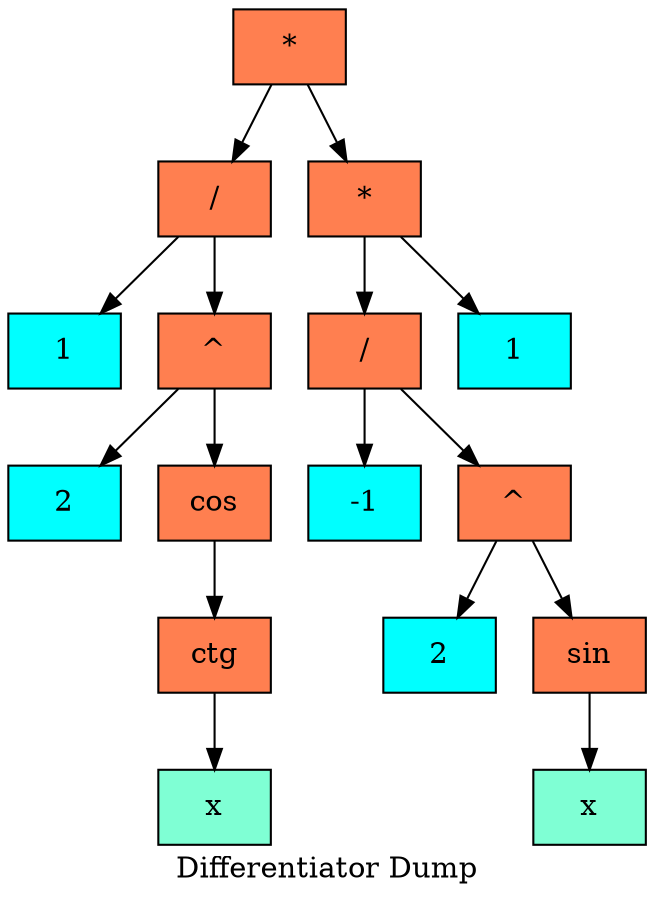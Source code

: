   digraph tree  {
  node[   shape     = "Mrecord",  style     = "filled",  fillcolor = "aqua",  fontcolor = "#000000",  margin    = "0.075"];
  rankdir   = "TB";

  label     = "Differentiator Dump";
"node3" [shape = "record", label = "{*}", fillcolor = "coral"]
"node4" [shape = "record", label = "{/}", fillcolor = "coral"]
"node5" [shape = "record", label = "{1}", fillcolor = "aqua"]
"node4" -> "node5"
"node6" [shape = "record", label = "{^}", fillcolor = "coral"]
"node7" [shape = "record", label = "{2}", fillcolor = "aqua"]
"node6" -> "node7"
"node8" [shape = "record", label = "{cos}", fillcolor = "coral"]
"node9" [shape = "record", label = "{ctg}", fillcolor = "coral"]
"node10" [shape = "record", label = "{x}", fillcolor = "aquamarine"]
"node9" -> "node10"
"node8" -> "node9"
"node6" -> "node8"
"node4" -> "node6"
"node3" -> "node4"
"node11" [shape = "record", label = "{*}", fillcolor = "coral"]
"node12" [shape = "record", label = "{/}", fillcolor = "coral"]
"node13" [shape = "record", label = "{-1}", fillcolor = "aqua"]
"node12" -> "node13"
"node14" [shape = "record", label = "{^}", fillcolor = "coral"]
"node15" [shape = "record", label = "{2}", fillcolor = "aqua"]
"node14" -> "node15"
"node16" [shape = "record", label = "{sin}", fillcolor = "coral"]
"node17" [shape = "record", label = "{x}", fillcolor = "aquamarine"]
"node16" -> "node17"
"node14" -> "node16"
"node12" -> "node14"
"node11" -> "node12"
"node18" [shape = "record", label = "{1}", fillcolor = "aqua"]
"node11" -> "node18"
"node3" -> "node11"
  }